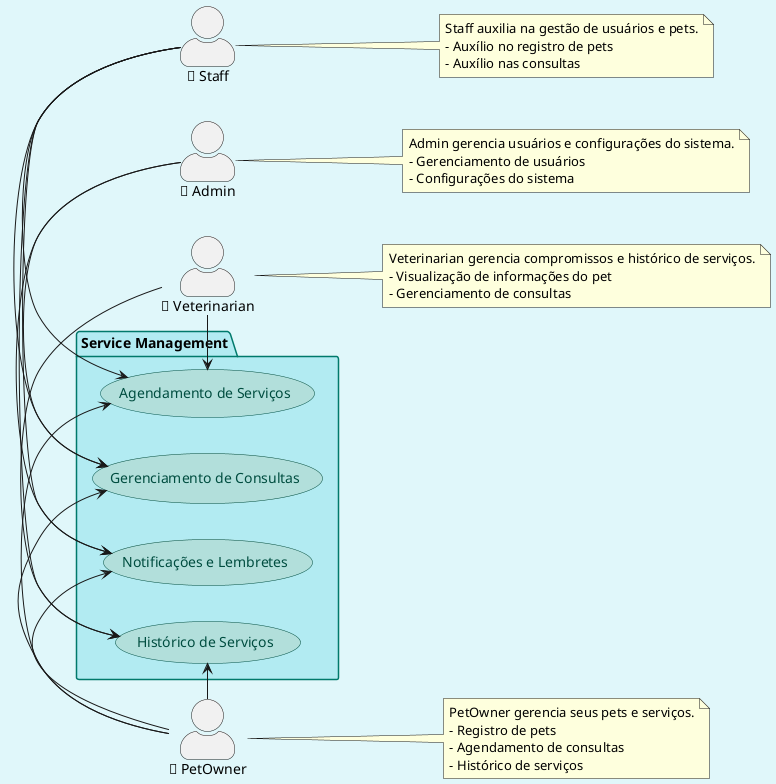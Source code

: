 @startuml
'https://plantuml.com/use-case-diagram
left to right direction
skinparam backgroundColor #E0F7FA
skinparam packageBackgroundColor #B2EBF2
skinparam packageBorderColor #00796B
skinparam actorStyle awesome
skinparam usecase {
    BackgroundColor #B2DFDB
    BorderColor #004D40
    FontColor #004D40
}
hide empty description

actor PetOwner as "👤 PetOwner"
actor Veterinarian as "👤 Veterinarian"
actor Admin as "👤 Admin"
actor Staff as "👤 Staff"

package "Service Management" {
    PetOwner -> (Agendamento de Serviços)
    PetOwner -> (Gerenciamento de Consultas)
    PetOwner -> (Notificações e Lembretes)
    PetOwner -> (Histórico de Serviços)
    Veterinarian -> (Agendamento de Serviços)
    Veterinarian -> (Histórico de Serviços)
    Admin -> (Gerenciamento de Consultas)
    Admin -> (Notificações e Lembretes)
    Staff -> (Agendamento de Serviços)
    Staff -> (Gerenciamento de Consultas)
    Staff -> (Notificações e Lembretes)
    Staff -> (Histórico de Serviços)
}

note right of PetOwner
    PetOwner gerencia seus pets e serviços.
    - Registro de pets
    - Agendamento de consultas
    - Histórico de serviços
end note

note right of Veterinarian
    Veterinarian gerencia compromissos e histórico de serviços.
    - Visualização de informações do pet
    - Gerenciamento de consultas
end note

note right of Admin
    Admin gerencia usuários e configurações do sistema.
    - Gerenciamento de usuários
    - Configurações do sistema
end note

note right of Staff
    Staff auxilia na gestão de usuários e pets.
    - Auxílio no registro de pets
    - Auxílio nas consultas
end note

@enduml